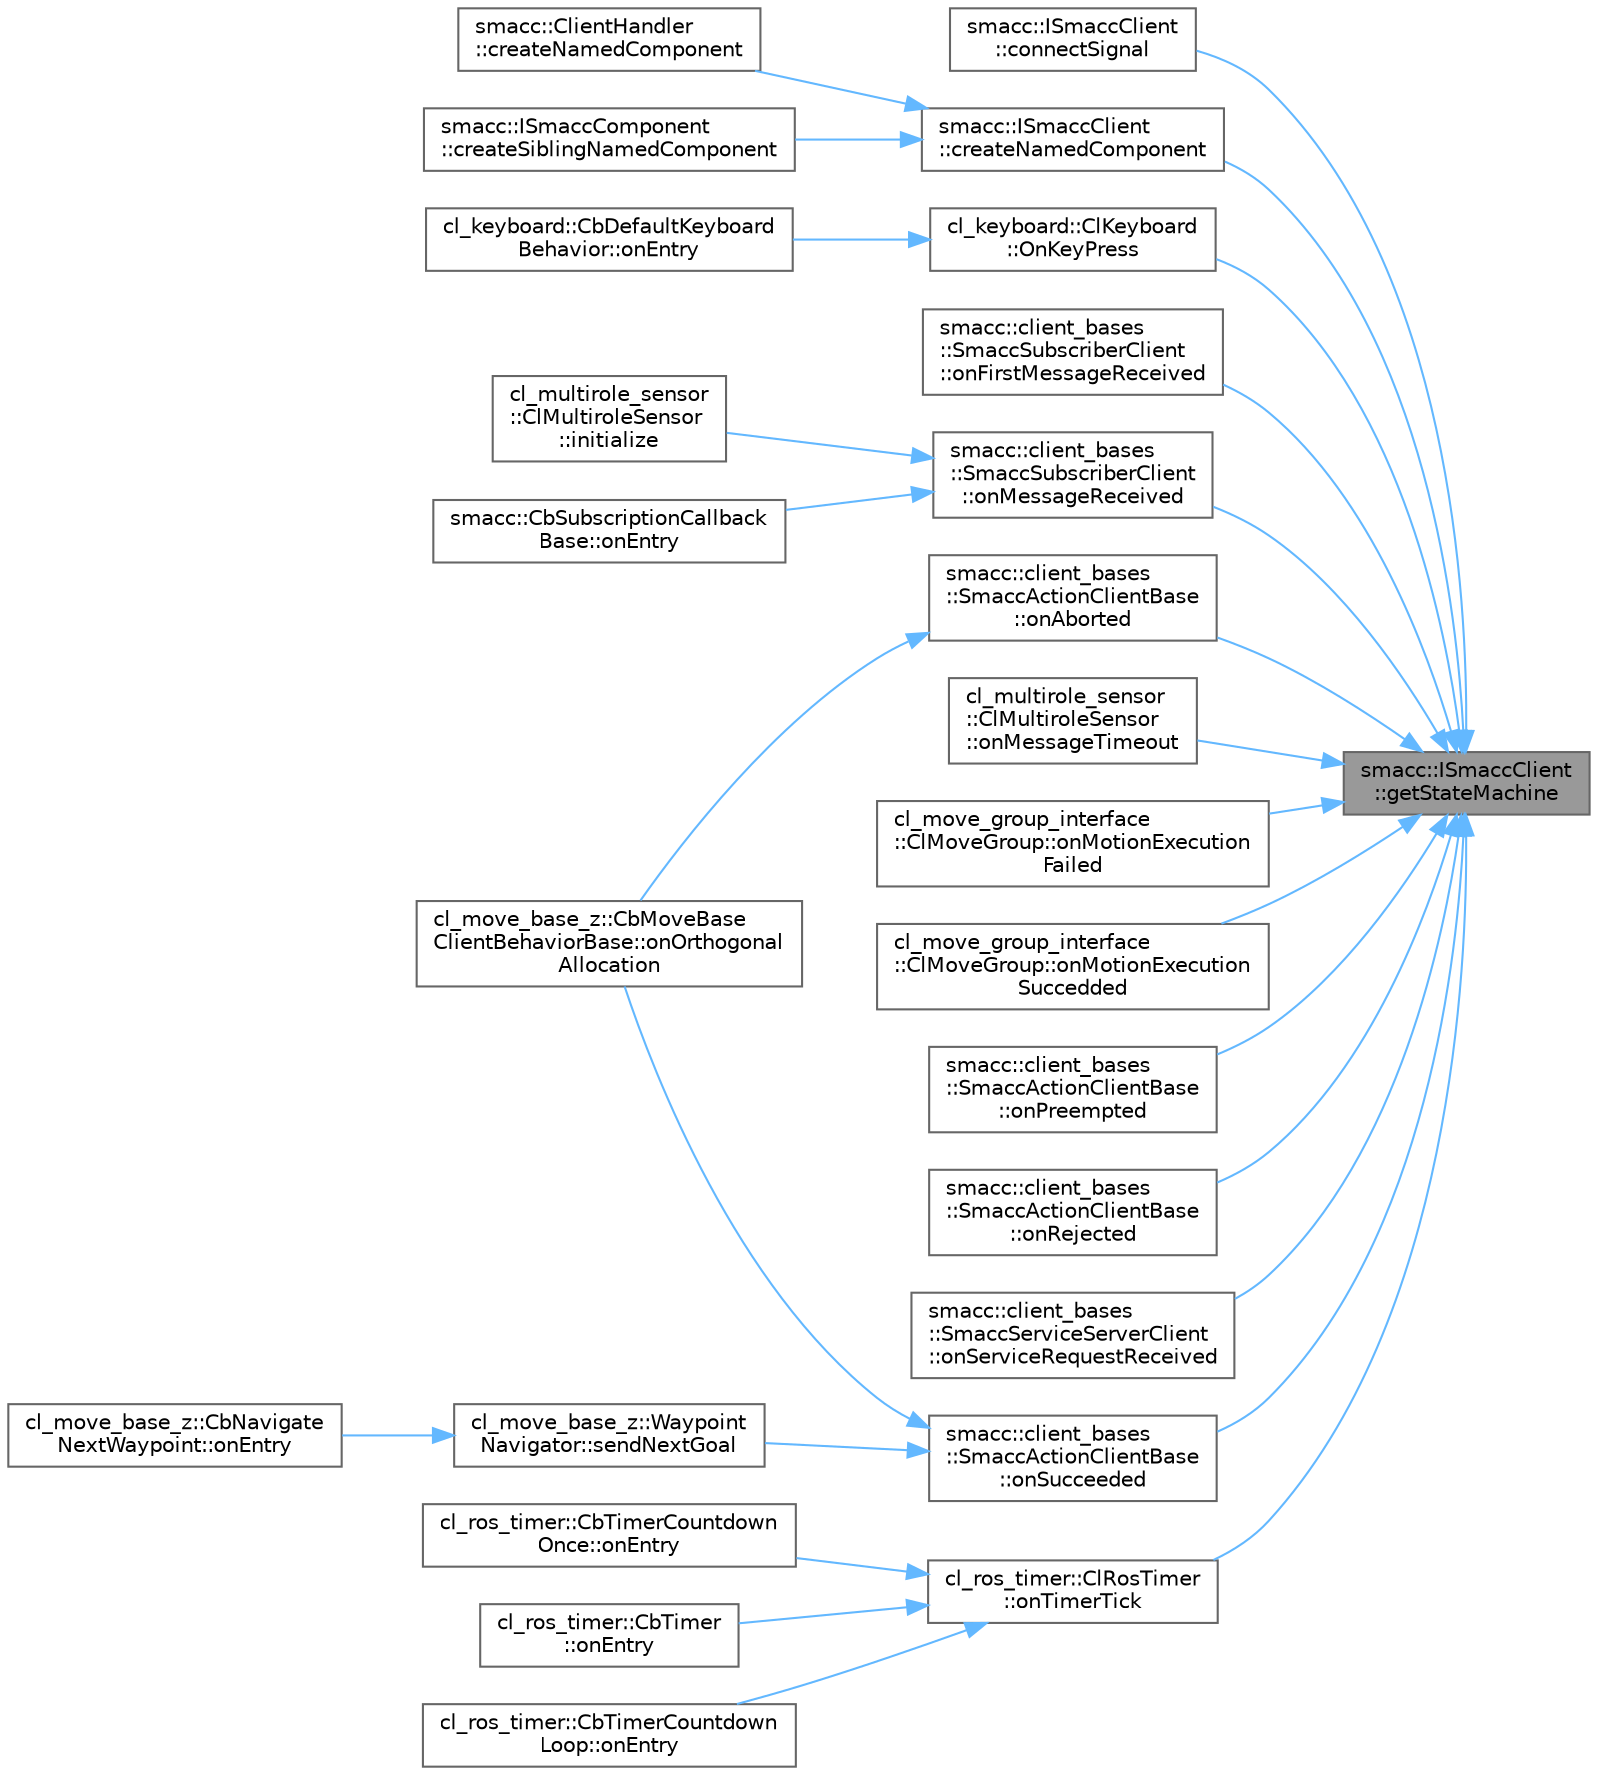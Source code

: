 digraph "smacc::ISmaccClient::getStateMachine"
{
 // LATEX_PDF_SIZE
  bgcolor="transparent";
  edge [fontname=Helvetica,fontsize=10,labelfontname=Helvetica,labelfontsize=10];
  node [fontname=Helvetica,fontsize=10,shape=box,height=0.2,width=0.4];
  rankdir="RL";
  Node1 [label="smacc::ISmaccClient\l::getStateMachine",height=0.2,width=0.4,color="gray40", fillcolor="grey60", style="filled", fontcolor="black",tooltip=" "];
  Node1 -> Node2 [dir="back",color="steelblue1",style="solid"];
  Node2 [label="smacc::ISmaccClient\l::connectSignal",height=0.2,width=0.4,color="grey40", fillcolor="white", style="filled",URL="$classsmacc_1_1ISmaccClient.html#addce4ebcdebc5a7a3f80c0980862575d",tooltip=" "];
  Node1 -> Node3 [dir="back",color="steelblue1",style="solid"];
  Node3 [label="smacc::ISmaccClient\l::createNamedComponent",height=0.2,width=0.4,color="grey40", fillcolor="white", style="filled",URL="$classsmacc_1_1ISmaccClient.html#affcc2f95bc993b5f07ef0d6ab6eec8f1",tooltip=" "];
  Node3 -> Node4 [dir="back",color="steelblue1",style="solid"];
  Node4 [label="smacc::ClientHandler\l::createNamedComponent",height=0.2,width=0.4,color="grey40", fillcolor="white", style="filled",URL="$classsmacc_1_1ClientHandler.html#a084c1275072ac07e182a2e0f054f3a7b",tooltip=" "];
  Node3 -> Node5 [dir="back",color="steelblue1",style="solid"];
  Node5 [label="smacc::ISmaccComponent\l::createSiblingNamedComponent",height=0.2,width=0.4,color="grey40", fillcolor="white", style="filled",URL="$classsmacc_1_1ISmaccComponent.html#a86afd97c9eaed89073def7c51a3c86ab",tooltip=" "];
  Node1 -> Node6 [dir="back",color="steelblue1",style="solid"];
  Node6 [label="smacc::client_bases\l::SmaccActionClientBase\l::onAborted",height=0.2,width=0.4,color="grey40", fillcolor="white", style="filled",URL="$classsmacc_1_1client__bases_1_1SmaccActionClientBase.html#a75c58162621a705bfd11efdf068eb06b",tooltip=" "];
  Node6 -> Node7 [dir="back",color="steelblue1",style="solid"];
  Node7 [label="cl_move_base_z::CbMoveBase\lClientBehaviorBase::onOrthogonal\lAllocation",height=0.2,width=0.4,color="grey40", fillcolor="white", style="filled",URL="$classcl__move__base__z_1_1CbMoveBaseClientBehaviorBase.html#ae9e4d5856a88c367edd755cdd00b377f",tooltip=" "];
  Node1 -> Node8 [dir="back",color="steelblue1",style="solid"];
  Node8 [label="smacc::client_bases\l::SmaccSubscriberClient\l::onFirstMessageReceived",height=0.2,width=0.4,color="grey40", fillcolor="white", style="filled",URL="$classsmacc_1_1client__bases_1_1SmaccSubscriberClient.html#a3f6dc8ef86f21f401204182778cc584d",tooltip=" "];
  Node1 -> Node9 [dir="back",color="steelblue1",style="solid"];
  Node9 [label="cl_keyboard::ClKeyboard\l::OnKeyPress",height=0.2,width=0.4,color="grey40", fillcolor="white", style="filled",URL="$classcl__keyboard_1_1ClKeyboard.html#ae9f4a6dc1ce18397394a432826970baa",tooltip=" "];
  Node9 -> Node10 [dir="back",color="steelblue1",style="solid"];
  Node10 [label="cl_keyboard::CbDefaultKeyboard\lBehavior::onEntry",height=0.2,width=0.4,color="grey40", fillcolor="white", style="filled",URL="$classcl__keyboard_1_1CbDefaultKeyboardBehavior.html#a06e49d8c78aeffecf74c27b05f529a3a",tooltip=" "];
  Node1 -> Node11 [dir="back",color="steelblue1",style="solid"];
  Node11 [label="smacc::client_bases\l::SmaccSubscriberClient\l::onMessageReceived",height=0.2,width=0.4,color="grey40", fillcolor="white", style="filled",URL="$classsmacc_1_1client__bases_1_1SmaccSubscriberClient.html#a4f02251e3a161fb6d802b154b1081f18",tooltip=" "];
  Node11 -> Node12 [dir="back",color="steelblue1",style="solid"];
  Node12 [label="cl_multirole_sensor\l::ClMultiroleSensor\l::initialize",height=0.2,width=0.4,color="grey40", fillcolor="white", style="filled",URL="$classcl__multirole__sensor_1_1ClMultiroleSensor.html#a3847e19f925f65dd034964eb2d0b3594",tooltip=" "];
  Node11 -> Node13 [dir="back",color="steelblue1",style="solid"];
  Node13 [label="smacc::CbSubscriptionCallback\lBase::onEntry",height=0.2,width=0.4,color="grey40", fillcolor="white", style="filled",URL="$classsmacc_1_1CbSubscriptionCallbackBase.html#a1092b6c0d6fd428be86939559bed1e16",tooltip=" "];
  Node1 -> Node14 [dir="back",color="steelblue1",style="solid"];
  Node14 [label="cl_multirole_sensor\l::ClMultiroleSensor\l::onMessageTimeout",height=0.2,width=0.4,color="grey40", fillcolor="white", style="filled",URL="$classcl__multirole__sensor_1_1ClMultiroleSensor.html#a9a2ffac7f03e1570bedc246ea4b00078",tooltip=" "];
  Node1 -> Node15 [dir="back",color="steelblue1",style="solid"];
  Node15 [label="cl_move_group_interface\l::ClMoveGroup::onMotionExecution\lFailed",height=0.2,width=0.4,color="grey40", fillcolor="white", style="filled",URL="$classcl__move__group__interface_1_1ClMoveGroup.html#a6a18da445eb780d3099a94d685143295",tooltip=" "];
  Node1 -> Node16 [dir="back",color="steelblue1",style="solid"];
  Node16 [label="cl_move_group_interface\l::ClMoveGroup::onMotionExecution\lSuccedded",height=0.2,width=0.4,color="grey40", fillcolor="white", style="filled",URL="$classcl__move__group__interface_1_1ClMoveGroup.html#a6aa372d095e82775a04f41cdcf029cf2",tooltip=" "];
  Node1 -> Node17 [dir="back",color="steelblue1",style="solid"];
  Node17 [label="smacc::client_bases\l::SmaccActionClientBase\l::onPreempted",height=0.2,width=0.4,color="grey40", fillcolor="white", style="filled",URL="$classsmacc_1_1client__bases_1_1SmaccActionClientBase.html#a7b11af8b2fe1cf75dead6c3a90baefe2",tooltip=" "];
  Node1 -> Node18 [dir="back",color="steelblue1",style="solid"];
  Node18 [label="smacc::client_bases\l::SmaccActionClientBase\l::onRejected",height=0.2,width=0.4,color="grey40", fillcolor="white", style="filled",URL="$classsmacc_1_1client__bases_1_1SmaccActionClientBase.html#a4a0f2dc95e6fbc7f25821f57e23b7905",tooltip=" "];
  Node1 -> Node19 [dir="back",color="steelblue1",style="solid"];
  Node19 [label="smacc::client_bases\l::SmaccServiceServerClient\l::onServiceRequestReceived",height=0.2,width=0.4,color="grey40", fillcolor="white", style="filled",URL="$classsmacc_1_1client__bases_1_1SmaccServiceServerClient.html#ad57eabc5e0cbef07773e52fff5d1b404",tooltip=" "];
  Node1 -> Node20 [dir="back",color="steelblue1",style="solid"];
  Node20 [label="smacc::client_bases\l::SmaccActionClientBase\l::onSucceeded",height=0.2,width=0.4,color="grey40", fillcolor="white", style="filled",URL="$classsmacc_1_1client__bases_1_1SmaccActionClientBase.html#af6d77c27d21b2e4f621f53c5f1df088b",tooltip=" "];
  Node20 -> Node7 [dir="back",color="steelblue1",style="solid"];
  Node20 -> Node21 [dir="back",color="steelblue1",style="solid"];
  Node21 [label="cl_move_base_z::Waypoint\lNavigator::sendNextGoal",height=0.2,width=0.4,color="grey40", fillcolor="white", style="filled",URL="$classcl__move__base__z_1_1WaypointNavigator.html#a1e0a8ff536d2d01a01063fd903029347",tooltip=" "];
  Node21 -> Node22 [dir="back",color="steelblue1",style="solid"];
  Node22 [label="cl_move_base_z::CbNavigate\lNextWaypoint::onEntry",height=0.2,width=0.4,color="grey40", fillcolor="white", style="filled",URL="$classcl__move__base__z_1_1CbNavigateNextWaypoint.html#a04913ef24344363669c1916b5df28493",tooltip=" "];
  Node1 -> Node23 [dir="back",color="steelblue1",style="solid"];
  Node23 [label="cl_ros_timer::ClRosTimer\l::onTimerTick",height=0.2,width=0.4,color="grey40", fillcolor="white", style="filled",URL="$classcl__ros__timer_1_1ClRosTimer.html#a7edcc057bfb5a25fe0892755137dd8da",tooltip=" "];
  Node23 -> Node24 [dir="back",color="steelblue1",style="solid"];
  Node24 [label="cl_ros_timer::CbTimer\l::onEntry",height=0.2,width=0.4,color="grey40", fillcolor="white", style="filled",URL="$classcl__ros__timer_1_1CbTimer.html#aceba45e86271cf1b7333e2f42c246a38",tooltip=" "];
  Node23 -> Node25 [dir="back",color="steelblue1",style="solid"];
  Node25 [label="cl_ros_timer::CbTimerCountdown\lLoop::onEntry",height=0.2,width=0.4,color="grey40", fillcolor="white", style="filled",URL="$classcl__ros__timer_1_1CbTimerCountdownLoop.html#aa088f15db4fb2c307c86b30b2e1f7744",tooltip=" "];
  Node23 -> Node26 [dir="back",color="steelblue1",style="solid"];
  Node26 [label="cl_ros_timer::CbTimerCountdown\lOnce::onEntry",height=0.2,width=0.4,color="grey40", fillcolor="white", style="filled",URL="$classcl__ros__timer_1_1CbTimerCountdownOnce.html#a613662c4a4106ece0ce1dee198d1aba2",tooltip=" "];
}
